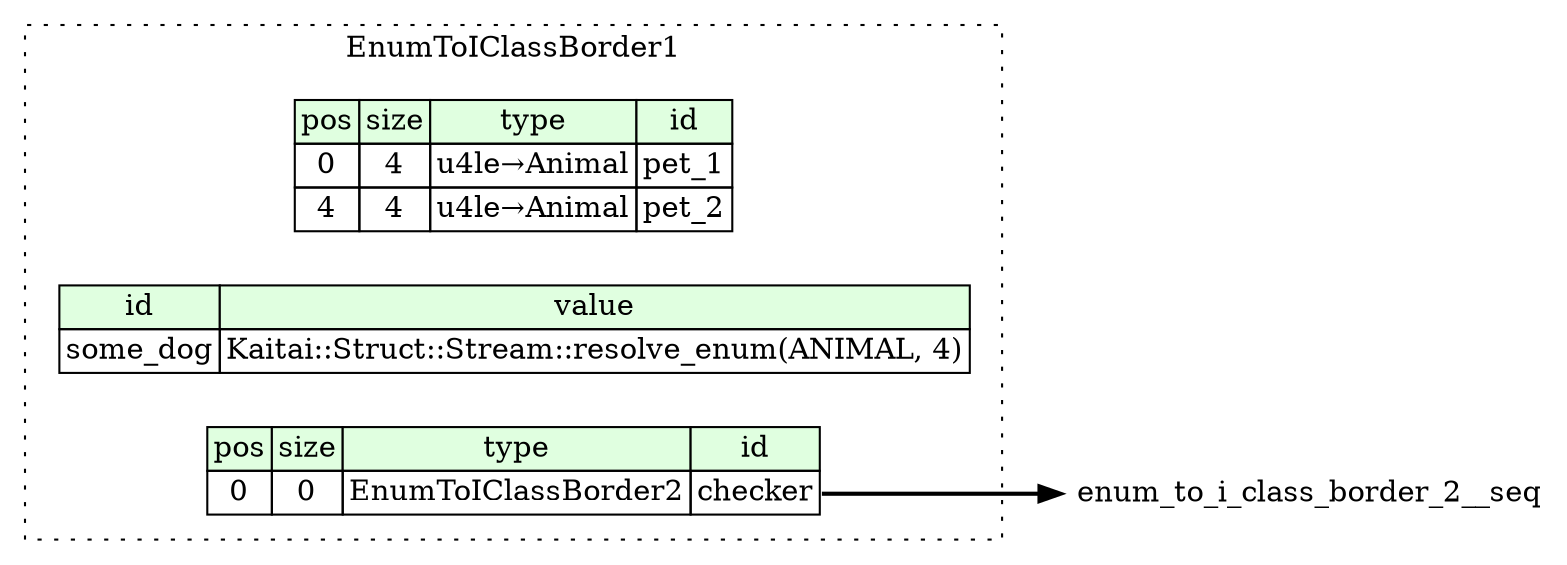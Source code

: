 digraph {
	rankdir=LR;
	node [shape=plaintext];
	subgraph cluster__enum_to_i_class_border_1 {
		label="EnumToIClassBorder1";
		graph[style=dotted];

		enum_to_i_class_border_1__seq [label=<<TABLE BORDER="0" CELLBORDER="1" CELLSPACING="0">
			<TR><TD BGCOLOR="#E0FFE0">pos</TD><TD BGCOLOR="#E0FFE0">size</TD><TD BGCOLOR="#E0FFE0">type</TD><TD BGCOLOR="#E0FFE0">id</TD></TR>
			<TR><TD PORT="pet_1_pos">0</TD><TD PORT="pet_1_size">4</TD><TD>u4le→Animal</TD><TD PORT="pet_1_type">pet_1</TD></TR>
			<TR><TD PORT="pet_2_pos">4</TD><TD PORT="pet_2_size">4</TD><TD>u4le→Animal</TD><TD PORT="pet_2_type">pet_2</TD></TR>
		</TABLE>>];
		enum_to_i_class_border_1__inst__some_dog [label=<<TABLE BORDER="0" CELLBORDER="1" CELLSPACING="0">
			<TR><TD BGCOLOR="#E0FFE0">id</TD><TD BGCOLOR="#E0FFE0">value</TD></TR>
			<TR><TD>some_dog</TD><TD>Kaitai::Struct::Stream::resolve_enum(ANIMAL, 4)</TD></TR>
		</TABLE>>];
		enum_to_i_class_border_1__inst__checker [label=<<TABLE BORDER="0" CELLBORDER="1" CELLSPACING="0">
			<TR><TD BGCOLOR="#E0FFE0">pos</TD><TD BGCOLOR="#E0FFE0">size</TD><TD BGCOLOR="#E0FFE0">type</TD><TD BGCOLOR="#E0FFE0">id</TD></TR>
			<TR><TD PORT="checker_pos">0</TD><TD PORT="checker_size">0</TD><TD>EnumToIClassBorder2</TD><TD PORT="checker_type">checker</TD></TR>
		</TABLE>>];
	}
	enum_to_i_class_border_1__inst__checker:checker_type -> enum_to_i_class_border_2__seq [style=bold];
}
